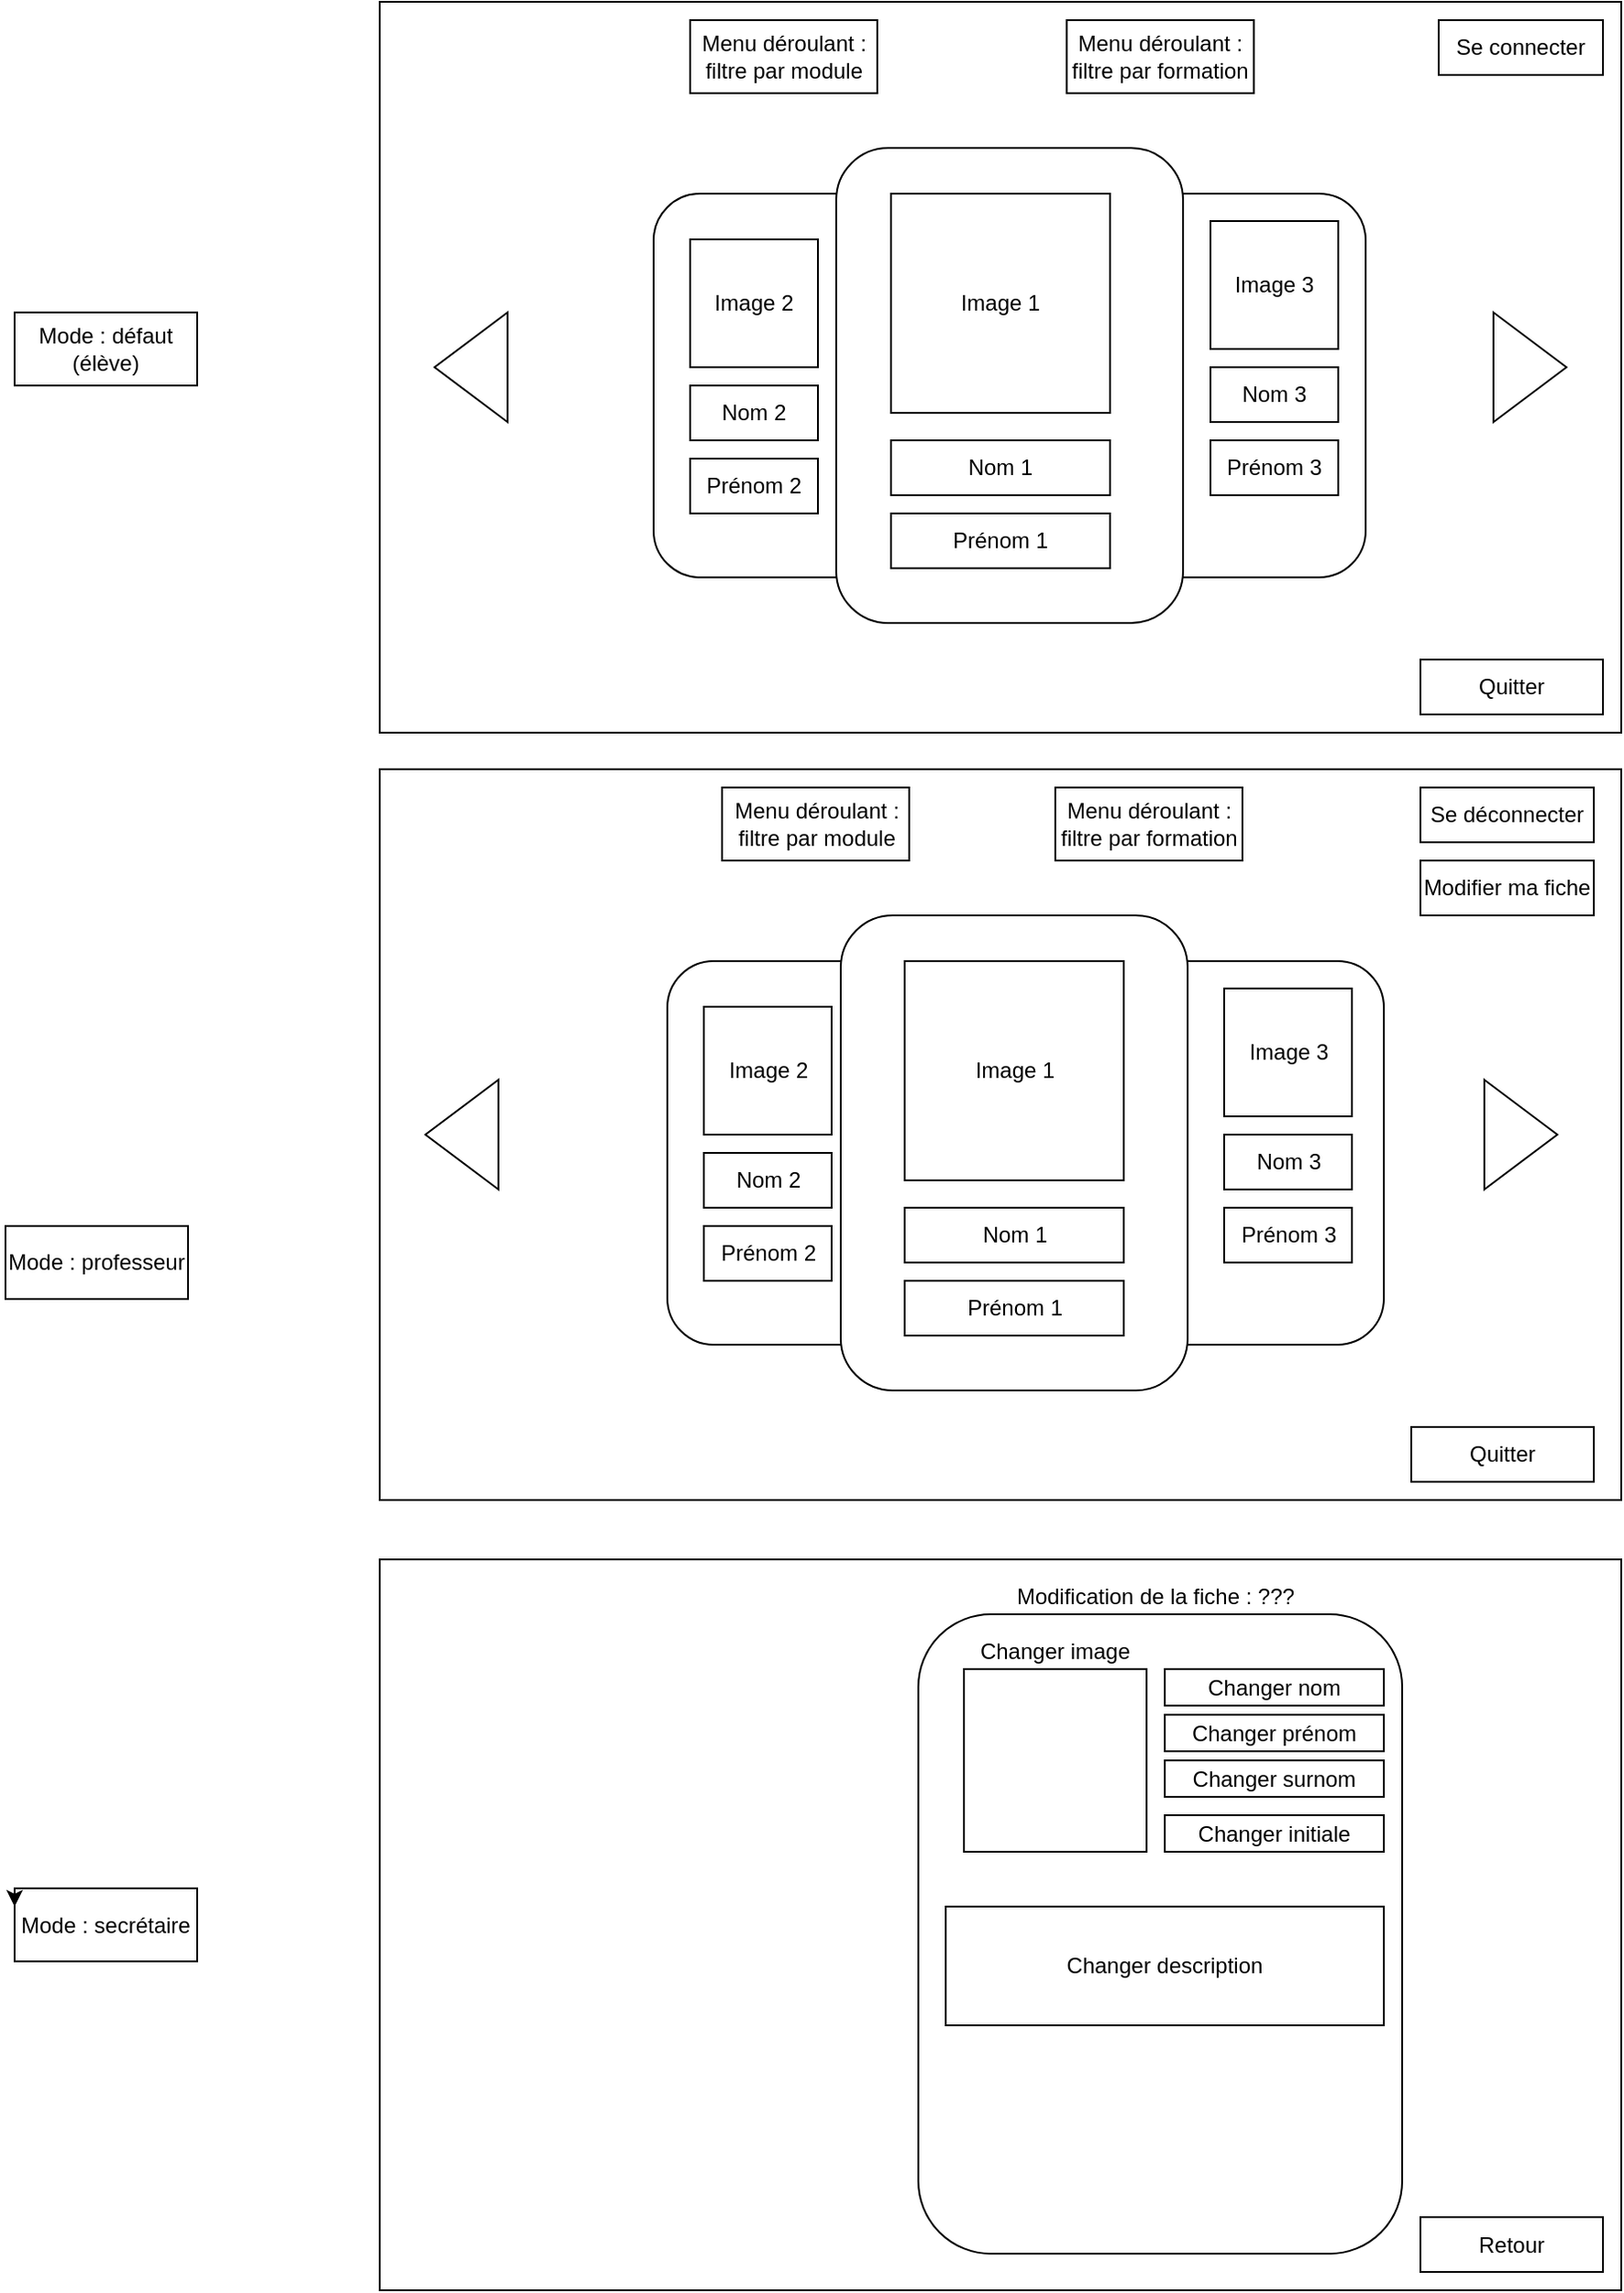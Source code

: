 <mxfile version="14.8.0" type="device"><diagram id="2jroPDpJCFAkTuGb4Gbf" name="Page-1"><mxGraphModel dx="2000" dy="645" grid="1" gridSize="10" guides="1" tooltips="1" connect="1" arrows="1" fold="1" page="1" pageScale="1" pageWidth="827" pageHeight="1169" math="0" shadow="0"><root><mxCell id="0"/><mxCell id="1" parent="0"/><mxCell id="EG4Pe4Fp00c-x4yvVEsL-1" value="" style="rounded=0;whiteSpace=wrap;html=1;" vertex="1" parent="1"><mxGeometry x="80" y="40" width="680" height="400" as="geometry"/></mxCell><mxCell id="EG4Pe4Fp00c-x4yvVEsL-3" value="" style="rounded=1;whiteSpace=wrap;html=1;" vertex="1" parent="1"><mxGeometry x="230" y="145" width="170" height="210" as="geometry"/></mxCell><mxCell id="EG4Pe4Fp00c-x4yvVEsL-4" value="" style="rounded=1;whiteSpace=wrap;html=1;" vertex="1" parent="1"><mxGeometry x="450" y="145" width="170" height="210" as="geometry"/></mxCell><mxCell id="EG4Pe4Fp00c-x4yvVEsL-5" value="" style="rounded=1;whiteSpace=wrap;html=1;" vertex="1" parent="1"><mxGeometry x="330" y="120" width="190" height="260" as="geometry"/></mxCell><mxCell id="EG4Pe4Fp00c-x4yvVEsL-7" value="" style="triangle;whiteSpace=wrap;html=1;" vertex="1" parent="1"><mxGeometry x="690" y="210" width="40" height="60" as="geometry"/></mxCell><mxCell id="EG4Pe4Fp00c-x4yvVEsL-9" value="" style="triangle;whiteSpace=wrap;html=1;direction=west;" vertex="1" parent="1"><mxGeometry x="110" y="210" width="40" height="60" as="geometry"/></mxCell><mxCell id="EG4Pe4Fp00c-x4yvVEsL-12" value="Se connecter" style="rounded=0;whiteSpace=wrap;html=1;" vertex="1" parent="1"><mxGeometry x="660" y="50" width="90" height="30" as="geometry"/></mxCell><mxCell id="EG4Pe4Fp00c-x4yvVEsL-15" value="Quitter" style="rounded=0;whiteSpace=wrap;html=1;" vertex="1" parent="1"><mxGeometry x="650" y="400" width="100" height="30" as="geometry"/></mxCell><mxCell id="EG4Pe4Fp00c-x4yvVEsL-17" value="" style="rounded=0;whiteSpace=wrap;html=1;" vertex="1" parent="1"><mxGeometry x="80" y="892.5" width="680" height="400" as="geometry"/></mxCell><mxCell id="EG4Pe4Fp00c-x4yvVEsL-18" value="" style="rounded=1;whiteSpace=wrap;html=1;" vertex="1" parent="1"><mxGeometry x="375" y="922.5" width="265" height="350" as="geometry"/></mxCell><mxCell id="EG4Pe4Fp00c-x4yvVEsL-19" value="Modification de la fiche : ???" style="text;html=1;strokeColor=none;fillColor=none;align=center;verticalAlign=middle;whiteSpace=wrap;rounded=0;" vertex="1" parent="1"><mxGeometry x="415" y="902.5" width="180" height="20" as="geometry"/></mxCell><mxCell id="EG4Pe4Fp00c-x4yvVEsL-20" value="" style="rounded=0;whiteSpace=wrap;html=1;" vertex="1" parent="1"><mxGeometry x="400" y="952.5" width="100" height="100" as="geometry"/></mxCell><mxCell id="EG4Pe4Fp00c-x4yvVEsL-21" value="Changer image" style="text;html=1;strokeColor=none;fillColor=none;align=center;verticalAlign=middle;whiteSpace=wrap;rounded=0;" vertex="1" parent="1"><mxGeometry x="400" y="932.5" width="100" height="20" as="geometry"/></mxCell><mxCell id="EG4Pe4Fp00c-x4yvVEsL-23" value="Changer nom" style="rounded=0;whiteSpace=wrap;html=1;" vertex="1" parent="1"><mxGeometry x="510" y="952.5" width="120" height="20" as="geometry"/></mxCell><mxCell id="EG4Pe4Fp00c-x4yvVEsL-24" value="Changer prénom" style="rounded=0;whiteSpace=wrap;html=1;" vertex="1" parent="1"><mxGeometry x="510" y="977.5" width="120" height="20" as="geometry"/></mxCell><mxCell id="EG4Pe4Fp00c-x4yvVEsL-25" value="Changer surnom" style="rounded=0;whiteSpace=wrap;html=1;" vertex="1" parent="1"><mxGeometry x="510" y="1002.5" width="120" height="20" as="geometry"/></mxCell><mxCell id="EG4Pe4Fp00c-x4yvVEsL-26" value="Changer description" style="rounded=0;whiteSpace=wrap;html=1;" vertex="1" parent="1"><mxGeometry x="390" y="1082.5" width="240" height="65" as="geometry"/></mxCell><mxCell id="EG4Pe4Fp00c-x4yvVEsL-27" value="Changer initiale" style="rounded=0;whiteSpace=wrap;html=1;" vertex="1" parent="1"><mxGeometry x="510" y="1032.5" width="120" height="20" as="geometry"/></mxCell><mxCell id="EG4Pe4Fp00c-x4yvVEsL-30" value="Retour" style="rounded=0;whiteSpace=wrap;html=1;" vertex="1" parent="1"><mxGeometry x="650" y="1252.5" width="100" height="30" as="geometry"/></mxCell><mxCell id="EG4Pe4Fp00c-x4yvVEsL-31" value="Mode : secrétaire" style="rounded=0;whiteSpace=wrap;html=1;" vertex="1" parent="1"><mxGeometry x="-120" y="1072.5" width="100" height="40" as="geometry"/></mxCell><mxCell id="EG4Pe4Fp00c-x4yvVEsL-32" value="Mode : défaut (élève)" style="rounded=0;whiteSpace=wrap;html=1;" vertex="1" parent="1"><mxGeometry x="-120" y="210" width="100" height="40" as="geometry"/></mxCell><mxCell id="EG4Pe4Fp00c-x4yvVEsL-33" value="" style="rounded=0;whiteSpace=wrap;html=1;" vertex="1" parent="1"><mxGeometry x="80" y="460" width="680" height="400" as="geometry"/></mxCell><mxCell id="EG4Pe4Fp00c-x4yvVEsL-37" value="" style="triangle;whiteSpace=wrap;html=1;" vertex="1" parent="1"><mxGeometry x="685" y="630" width="40" height="60" as="geometry"/></mxCell><mxCell id="EG4Pe4Fp00c-x4yvVEsL-38" value="" style="triangle;whiteSpace=wrap;html=1;direction=west;" vertex="1" parent="1"><mxGeometry x="105" y="630" width="40" height="60" as="geometry"/></mxCell><mxCell id="EG4Pe4Fp00c-x4yvVEsL-39" value="Se déconnecter" style="rounded=0;whiteSpace=wrap;html=1;" vertex="1" parent="1"><mxGeometry x="650" y="470" width="95" height="30" as="geometry"/></mxCell><mxCell id="EG4Pe4Fp00c-x4yvVEsL-40" value="Menu déroulant : filtre par module" style="rounded=0;whiteSpace=wrap;html=1;" vertex="1" parent="1"><mxGeometry x="267.5" y="470" width="102.5" height="40" as="geometry"/></mxCell><mxCell id="EG4Pe4Fp00c-x4yvVEsL-41" value="Quitter" style="rounded=0;whiteSpace=wrap;html=1;" vertex="1" parent="1"><mxGeometry x="645" y="820" width="100" height="30" as="geometry"/></mxCell><mxCell id="EG4Pe4Fp00c-x4yvVEsL-42" value="Mode : professeur" style="rounded=0;whiteSpace=wrap;html=1;" vertex="1" parent="1"><mxGeometry x="-125" y="710" width="100" height="40" as="geometry"/></mxCell><mxCell id="EG4Pe4Fp00c-x4yvVEsL-43" value="Modifier ma fiche" style="rounded=0;whiteSpace=wrap;html=1;" vertex="1" parent="1"><mxGeometry x="650" y="510" width="95" height="30" as="geometry"/></mxCell><mxCell id="EG4Pe4Fp00c-x4yvVEsL-44" value="Image 1" style="whiteSpace=wrap;html=1;aspect=fixed;" vertex="1" parent="1"><mxGeometry x="360" y="145" width="120" height="120" as="geometry"/></mxCell><mxCell id="EG4Pe4Fp00c-x4yvVEsL-45" value="Nom 1" style="rounded=0;whiteSpace=wrap;html=1;" vertex="1" parent="1"><mxGeometry x="360" y="280" width="120" height="30" as="geometry"/></mxCell><mxCell id="EG4Pe4Fp00c-x4yvVEsL-46" value="Prénom 1" style="rounded=0;whiteSpace=wrap;html=1;" vertex="1" parent="1"><mxGeometry x="360" y="320" width="120" height="30" as="geometry"/></mxCell><mxCell id="EG4Pe4Fp00c-x4yvVEsL-47" value="Image 2" style="whiteSpace=wrap;html=1;aspect=fixed;" vertex="1" parent="1"><mxGeometry x="250" y="170" width="70" height="70" as="geometry"/></mxCell><mxCell id="EG4Pe4Fp00c-x4yvVEsL-48" value="Nom 2&lt;span style=&quot;color: rgba(0 , 0 , 0 , 0) ; font-family: monospace ; font-size: 0px&quot;&gt;%3CmxGraphModel%3E%3Croot%3E%3CmxCell%20id%3D%220%22%2F%3E%3CmxCell%20id%3D%221%22%20parent%3D%220%22%2F%3E%3CmxCell%20id%3D%222%22%20value%3D%22Nom%201%22%20style%3D%22rounded%3D0%3BwhiteSpace%3Dwrap%3Bhtml%3D1%3B%22%20vertex%3D%221%22%20parent%3D%221%22%3E%3CmxGeometry%20x%3D%22360%22%20y%3D%22280%22%20width%3D%22120%22%20height%3D%2230%22%20as%3D%22geometry%22%2F%3E%3C%2FmxCell%3E%3C%2Froot%3E%3C%2FmxGraphModel%3E&lt;/span&gt;" style="rounded=0;whiteSpace=wrap;html=1;" vertex="1" parent="1"><mxGeometry x="250" y="250" width="70" height="30" as="geometry"/></mxCell><mxCell id="EG4Pe4Fp00c-x4yvVEsL-49" value="Prénom 2" style="rounded=0;whiteSpace=wrap;html=1;" vertex="1" parent="1"><mxGeometry x="250" y="290" width="70" height="30" as="geometry"/></mxCell><mxCell id="EG4Pe4Fp00c-x4yvVEsL-50" value="Image 3" style="whiteSpace=wrap;html=1;aspect=fixed;" vertex="1" parent="1"><mxGeometry x="535" y="160" width="70" height="70" as="geometry"/></mxCell><mxCell id="EG4Pe4Fp00c-x4yvVEsL-51" value="Nom 3&lt;span style=&quot;color: rgba(0 , 0 , 0 , 0) ; font-family: monospace ; font-size: 0px&quot;&gt;3CmxGraphModel%3E%3Croot%3E%3CmxCell%20id%3D%220%22%2F%3E%3CmxCell%20id%3D%221%22%20parent%3D%220%22%2F%3E%3CmxCell%20id%3D%222%22%20value%3D%22Nom%201%22%20style%3D%22rounded%3D0%3BwhiteSpace%3Dwrap%3Bhtml%3D1%3B%22%20vertex%3D%221%22%20parent%3D%221%22%3E%3CmxGeometry%20x%3D%22360%22%20y%3D%22280%22%20width%3D%22120%22%20height%3D%2230%22%20as%3D%22geometry%22%2F%3E%3C%2FmxCell%3E%3C%2Froot%3E%3C%2FmxGraphModel%33&lt;/span&gt;" style="rounded=0;whiteSpace=wrap;html=1;" vertex="1" parent="1"><mxGeometry x="535" y="240" width="70" height="30" as="geometry"/></mxCell><mxCell id="EG4Pe4Fp00c-x4yvVEsL-52" value="Prénom 3" style="rounded=0;whiteSpace=wrap;html=1;" vertex="1" parent="1"><mxGeometry x="535" y="280" width="70" height="30" as="geometry"/></mxCell><mxCell id="EG4Pe4Fp00c-x4yvVEsL-53" value="" style="rounded=1;whiteSpace=wrap;html=1;" vertex="1" parent="1"><mxGeometry x="237.5" y="565" width="170" height="210" as="geometry"/></mxCell><mxCell id="EG4Pe4Fp00c-x4yvVEsL-58" value="Image 2" style="whiteSpace=wrap;html=1;aspect=fixed;" vertex="1" parent="1"><mxGeometry x="257.5" y="590" width="70" height="70" as="geometry"/></mxCell><mxCell id="EG4Pe4Fp00c-x4yvVEsL-59" value="Nom 2&lt;span style=&quot;color: rgba(0 , 0 , 0 , 0) ; font-family: monospace ; font-size: 0px&quot;&gt;%3CmxGraphModel%3E%3Croot%3E%3CmxCell%20id%3D%220%22%2F%3E%3CmxCell%20id%3D%221%22%20parent%3D%220%22%2F%3E%3CmxCell%20id%3D%222%22%20value%3D%22Nom%201%22%20style%3D%22rounded%3D0%3BwhiteSpace%3Dwrap%3Bhtml%3D1%3B%22%20vertex%3D%221%22%20parent%3D%221%22%3E%3CmxGeometry%20x%3D%22360%22%20y%3D%22280%22%20width%3D%22120%22%20height%3D%2230%22%20as%3D%22geometry%22%2F%3E%3C%2FmxCell%3E%3C%2Froot%3E%3C%2FmxGraphModel%3E&lt;/span&gt;" style="rounded=0;whiteSpace=wrap;html=1;" vertex="1" parent="1"><mxGeometry x="257.5" y="670" width="70" height="30" as="geometry"/></mxCell><mxCell id="EG4Pe4Fp00c-x4yvVEsL-60" value="Prénom 2" style="rounded=0;whiteSpace=wrap;html=1;" vertex="1" parent="1"><mxGeometry x="257.5" y="710" width="70" height="30" as="geometry"/></mxCell><mxCell id="EG4Pe4Fp00c-x4yvVEsL-64" value="" style="rounded=1;whiteSpace=wrap;html=1;" vertex="1" parent="1"><mxGeometry x="460" y="565" width="170" height="210" as="geometry"/></mxCell><mxCell id="EG4Pe4Fp00c-x4yvVEsL-65" value="Image 3" style="whiteSpace=wrap;html=1;aspect=fixed;" vertex="1" parent="1"><mxGeometry x="542.5" y="580" width="70" height="70" as="geometry"/></mxCell><mxCell id="EG4Pe4Fp00c-x4yvVEsL-66" value="Nom 3&lt;span style=&quot;color: rgba(0 , 0 , 0 , 0) ; font-family: monospace ; font-size: 0px&quot;&gt;3CmxGraphModel%3E%3Croot%3E%3CmxCell%20id%3D%220%22%2F%3E%3CmxCell%20id%3D%221%22%20parent%3D%220%22%2F%3E%3CmxCell%20id%3D%222%22%20value%3D%22Nom%201%22%20style%3D%22rounded%3D0%3BwhiteSpace%3Dwrap%3Bhtml%3D1%3B%22%20vertex%3D%221%22%20parent%3D%221%22%3E%3CmxGeometry%20x%3D%22360%22%20y%3D%22280%22%20width%3D%22120%22%20height%3D%2230%22%20as%3D%22geometry%22%2F%3E%3C%2FmxCell%3E%3C%2Froot%3E%3C%2FmxGraphModel%33&lt;/span&gt;" style="rounded=0;whiteSpace=wrap;html=1;" vertex="1" parent="1"><mxGeometry x="542.5" y="660" width="70" height="30" as="geometry"/></mxCell><mxCell id="EG4Pe4Fp00c-x4yvVEsL-67" value="Prénom 3" style="rounded=0;whiteSpace=wrap;html=1;" vertex="1" parent="1"><mxGeometry x="542.5" y="700" width="70" height="30" as="geometry"/></mxCell><mxCell id="EG4Pe4Fp00c-x4yvVEsL-68" value="" style="rounded=1;whiteSpace=wrap;html=1;" vertex="1" parent="1"><mxGeometry x="332.5" y="540" width="190" height="260" as="geometry"/></mxCell><mxCell id="EG4Pe4Fp00c-x4yvVEsL-69" value="Image 1" style="whiteSpace=wrap;html=1;aspect=fixed;" vertex="1" parent="1"><mxGeometry x="367.5" y="565" width="120" height="120" as="geometry"/></mxCell><mxCell id="EG4Pe4Fp00c-x4yvVEsL-70" value="Nom 1" style="rounded=0;whiteSpace=wrap;html=1;" vertex="1" parent="1"><mxGeometry x="367.5" y="700" width="120" height="30" as="geometry"/></mxCell><mxCell id="EG4Pe4Fp00c-x4yvVEsL-71" value="Prénom 1" style="rounded=0;whiteSpace=wrap;html=1;" vertex="1" parent="1"><mxGeometry x="367.5" y="740" width="120" height="30" as="geometry"/></mxCell><mxCell id="EG4Pe4Fp00c-x4yvVEsL-72" style="edgeStyle=orthogonalEdgeStyle;rounded=0;orthogonalLoop=1;jettySize=auto;html=1;exitX=0.25;exitY=0;exitDx=0;exitDy=0;entryX=0;entryY=0.25;entryDx=0;entryDy=0;" edge="1" parent="1" source="EG4Pe4Fp00c-x4yvVEsL-31" target="EG4Pe4Fp00c-x4yvVEsL-31"><mxGeometry relative="1" as="geometry"/></mxCell><mxCell id="EG4Pe4Fp00c-x4yvVEsL-73" value="Menu déroulant : filtre par formation" style="rounded=0;whiteSpace=wrap;html=1;" vertex="1" parent="1"><mxGeometry x="450" y="470" width="102.5" height="40" as="geometry"/></mxCell><mxCell id="EG4Pe4Fp00c-x4yvVEsL-74" value="Menu déroulant : filtre par module" style="rounded=0;whiteSpace=wrap;html=1;" vertex="1" parent="1"><mxGeometry x="250" y="50" width="102.5" height="40" as="geometry"/></mxCell><mxCell id="EG4Pe4Fp00c-x4yvVEsL-75" value="Menu déroulant : filtre par formation" style="rounded=0;whiteSpace=wrap;html=1;" vertex="1" parent="1"><mxGeometry x="456.25" y="50" width="102.5" height="40" as="geometry"/></mxCell></root></mxGraphModel></diagram></mxfile>